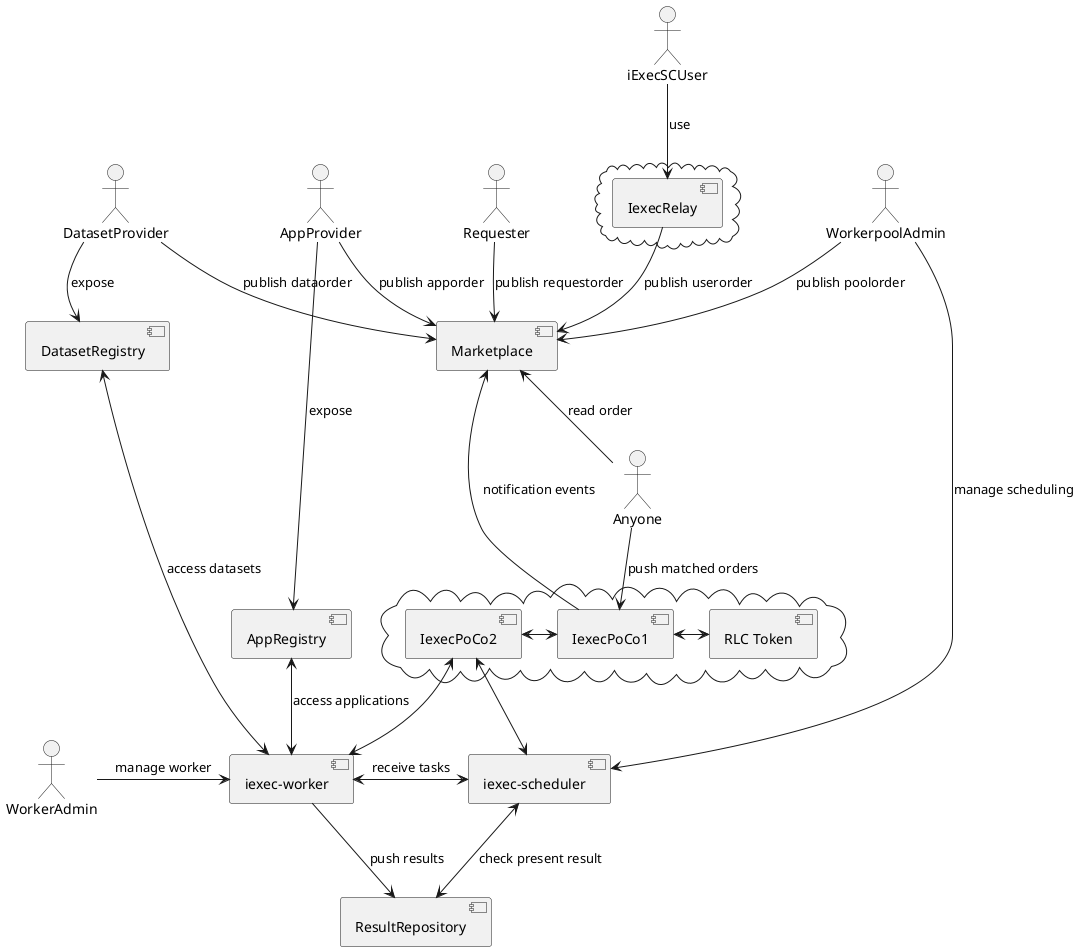 @startuml
:iExecSCUser:
:AppProvider:
:DatasetProvider:
:WorkerpoolAdmin:
:WorkerAdmin:
:Requester:
:Anyone:

cloud {
[IexecRelay]
}
component [IexecRelay]
iExecSCUser -down-> [IexecRelay]: use

component [Marketplace]
[IexecRelay] -down-> [Marketplace]: publish userorder
AppProvider -down-> [Marketplace]: publish apporder
DatasetProvider -down-> [Marketplace]: publish dataorder
WorkerpoolAdmin -down-> [Marketplace]: publish poolorder
Requester  -down-> [Marketplace]: publish requestorder
Anyone -up-> [Marketplace]: read order

cloud {
[IexecPoCo1]
[IexecPoCo2]
[RLC Token]
}
component [IexecPoCo1]
component [IexecPoCo2]
component [RLC Token]
[IexecPoCo2] <-right-> [IexecPoCo1]
[IexecPoCo1] <-right-> [RLC Token]

Anyone -down-> [IexecPoCo1]: push matched orders
[IexecPoCo1] -up-> [Marketplace]: notification events

[iexec-scheduler] <-up-> [IexecPoCo2]
[iexec-worker] <-up-> [IexecPoCo2]

component [AppRegistry]
component [DatasetRegistry]
component [iexec-scheduler]
component [iexec-worker]
component [ResultRepository]

AppProvider -down-> AppRegistry: expose
DatasetProvider -down-> DatasetRegistry: expose 
WorkerpoolAdmin -down-> [iexec-scheduler]: manage scheduling

[WorkerAdmin] -right-> [iexec-worker]: manage worker
[iexec-worker] <-right-> [iexec-scheduler]: receive tasks
[iexec-worker] <-up-> [AppRegistry]: access applications
[iexec-worker] <-up-> [DatasetRegistry]: access datasets
[iexec-worker] -down-> [ResultRepository]: push results
[iexec-scheduler] <-right-> [ResultRepository]: check present result
@enduml